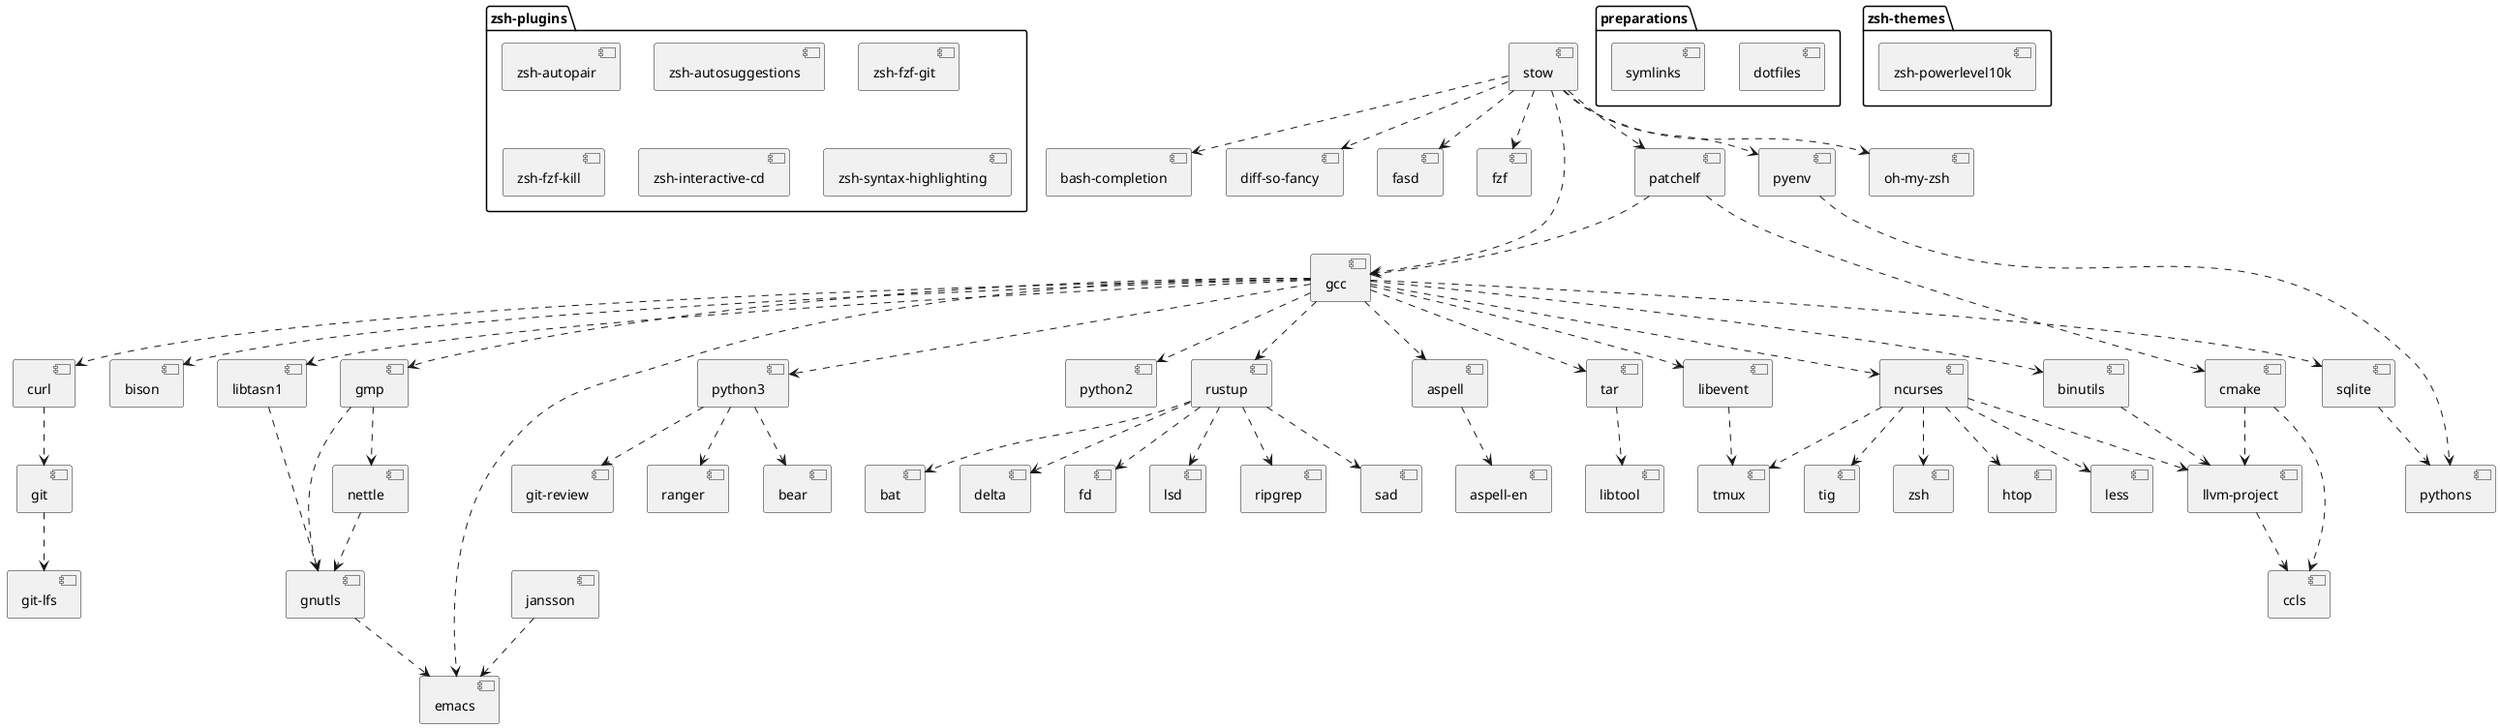 @startuml

package "preparations" {
  [dotfiles]
  [symlinks]
}

package "zsh-plugins" {
  [zsh-autopair]
  [zsh-autosuggestions]
  [zsh-fzf-git]
  [zsh-fzf-kill]
  [zsh-interactive-cd]
  [zsh-syntax-highlighting]
}

package "zsh-themes" {
  [zsh-powerlevel10k]
}

[stow] ..> [bash-completion]
[stow] ..> [diff-so-fancy]
[stow] ..> [fasd]
[stow] ..> [fzf]
[stow] ..> [gcc]
[stow] ..> [oh-my-zsh]
[stow] ..> [patchelf]
[stow] ..> [pyenv]

[patchelf] ..> [gcc]
[patchelf] ..> [cmake]

[gcc] ..> [aspell]
[gcc] ..> [binutils]
[gcc] ..> [bison]
[gcc] ..> [curl]
[gcc] ..> [emacs]
[gcc] ..> [gmp]
[gcc] ..> [libevent]
[gcc] ..> [libtasn1]
[gcc] ..> [ncurses]
[gcc] ..> [python2]
[gcc] ..> [python3]
[gcc] ..> [rustup]
[gcc] ..> [sqlite]
[gcc] ..> [tar]

[cmake] ..> [ccls]
[cmake] ..> [llvm-project]

[pyenv] ..> [pythons]
[sqlite] ..> [pythons]

[python3] ..> [bear]
[python3] ..> [git-review]
[python3] ..> [ranger]

[gmp] ..> [nettle]
[gmp] ..> [gnutls]

[libtasn1] ..> [gnutls]
[nettle] ..> [gnutls]

[gnutls] ..> [emacs]
[jansson] ..> [emacs]

[aspell] ..> [aspell-en]

[binutils] ..> [llvm-project]

[tar] ..> [libtool]

[ncurses] ..> [htop]
[ncurses] ..> [less]
[ncurses] ..> [llvm-project]
[ncurses] ..> [tig]
[ncurses] ..> [tmux]
[ncurses] ..> [zsh]

[libevent] ..> [tmux]

[curl] ..> [git]

[git] ..> [git-lfs]

[llvm-project] ..> [ccls]

[rustup] ..> [bat]
[rustup] ..> [delta]
[rustup] ..> [fd]
[rustup] ..> [lsd]
[rustup] ..> [ripgrep]
[rustup] ..> [sad]

@enduml
